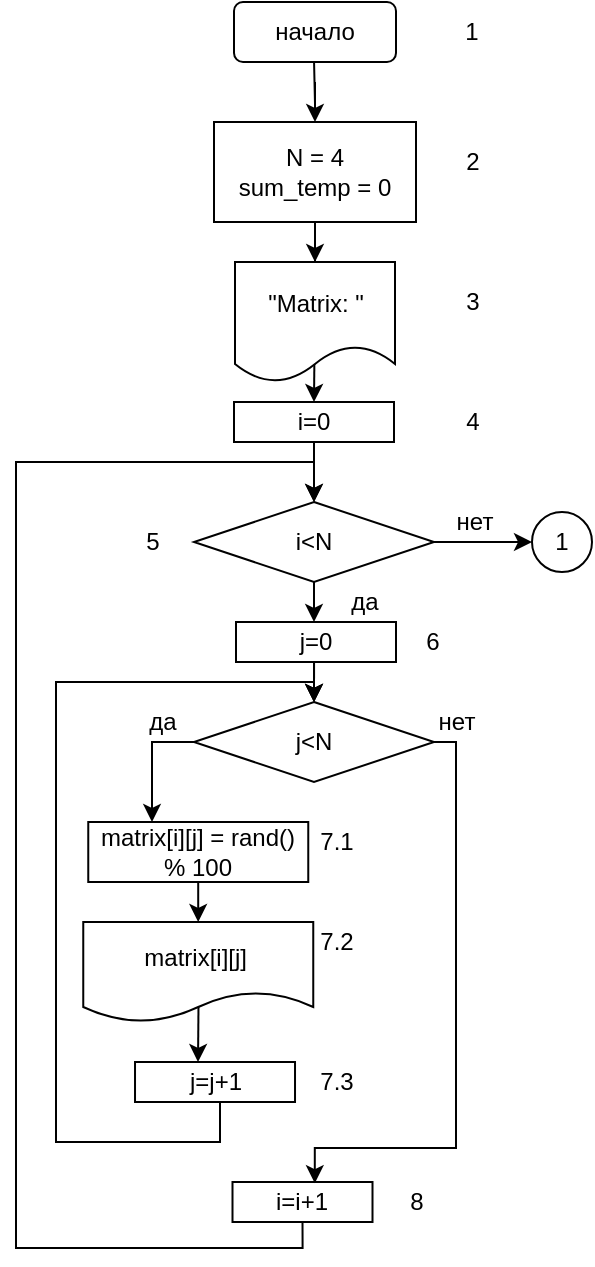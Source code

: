 <mxfile version="15.9.6" type="github"><diagram id="aShKJb1EcJVqntHxSxEi" name="Page-1"><mxGraphModel dx="835" dy="832" grid="1" gridSize="10" guides="1" tooltips="1" connect="1" arrows="1" fold="1" page="1" pageScale="1" pageWidth="827" pageHeight="1169" math="0" shadow="0"><root><mxCell id="0"/><mxCell id="1" parent="0"/><mxCell id="8L_f6q-vc3C_Bcib5PFj-7" value="" style="edgeStyle=orthogonalEdgeStyle;rounded=0;orthogonalLoop=1;jettySize=auto;html=1;" parent="1" source="8L_f6q-vc3C_Bcib5PFj-8" target="8L_f6q-vc3C_Bcib5PFj-11" edge="1"><mxGeometry relative="1" as="geometry"/></mxCell><mxCell id="8L_f6q-vc3C_Bcib5PFj-8" value="i=0" style="whiteSpace=wrap;html=1;rounded=0;" parent="1" vertex="1"><mxGeometry x="999" y="230" width="80" height="20" as="geometry"/></mxCell><mxCell id="qnYledQh9NX3tpmkD9LS-4" value="" style="edgeStyle=orthogonalEdgeStyle;rounded=0;orthogonalLoop=1;jettySize=auto;html=1;" parent="1" edge="1"><mxGeometry relative="1" as="geometry"><mxPoint x="1039" y="380" as="targetPoint"/><mxPoint x="1039" y="360" as="sourcePoint"/></mxGeometry></mxCell><mxCell id="dGg0gzjNT_DizceMxnT--18" value="" style="edgeStyle=orthogonalEdgeStyle;rounded=0;orthogonalLoop=1;jettySize=auto;html=1;" parent="1" source="8L_f6q-vc3C_Bcib5PFj-11" edge="1"><mxGeometry relative="1" as="geometry"><mxPoint x="1039" y="340" as="targetPoint"/></mxGeometry></mxCell><mxCell id="8L_f6q-vc3C_Bcib5PFj-11" value="i&amp;lt;N" style="rhombus;whiteSpace=wrap;html=1;rounded=0;" parent="1" vertex="1"><mxGeometry x="979" y="280" width="120" height="40" as="geometry"/></mxCell><mxCell id="8L_f6q-vc3C_Bcib5PFj-13" value="" style="edgeStyle=orthogonalEdgeStyle;rounded=0;orthogonalLoop=1;jettySize=auto;html=1;entryX=0.5;entryY=0;entryDx=0;entryDy=0;startArrow=none;exitX=0.5;exitY=1;exitDx=0;exitDy=0;" parent="1" source="8L_f6q-vc3C_Bcib5PFj-18" target="8L_f6q-vc3C_Bcib5PFj-11" edge="1"><mxGeometry relative="1" as="geometry"><mxPoint x="1059" y="260" as="targetPoint"/><Array as="points"><mxPoint x="1033" y="653"/><mxPoint x="890" y="653"/><mxPoint x="890" y="260"/><mxPoint x="1039" y="260"/></Array><mxPoint x="1034" y="490" as="sourcePoint"/></mxGeometry></mxCell><mxCell id="8L_f6q-vc3C_Bcib5PFj-16" value="нет" style="text;html=1;align=center;verticalAlign=middle;resizable=0;points=[];autosize=1;strokeColor=none;fillColor=none;" parent="1" vertex="1"><mxGeometry x="1089.5" y="380" width="40" height="20" as="geometry"/></mxCell><mxCell id="8L_f6q-vc3C_Bcib5PFj-18" value="i=i+1" style="rounded=0;whiteSpace=wrap;html=1;" parent="1" vertex="1"><mxGeometry x="998.25" y="620" width="70" height="20" as="geometry"/></mxCell><mxCell id="8L_f6q-vc3C_Bcib5PFj-27" value="" style="edgeStyle=orthogonalEdgeStyle;rounded=0;orthogonalLoop=1;jettySize=auto;html=1;" parent="1" target="8L_f6q-vc3C_Bcib5PFj-28" edge="1"><mxGeometry relative="1" as="geometry"><mxPoint x="1039.029" y="60" as="sourcePoint"/></mxGeometry></mxCell><mxCell id="ysKvt91dj6pceFcTKJD--3" value="" style="edgeStyle=orthogonalEdgeStyle;rounded=0;orthogonalLoop=1;jettySize=auto;html=1;exitX=0.496;exitY=0.839;exitDx=0;exitDy=0;exitPerimeter=0;" parent="1" source="8L_f6q-vc3C_Bcib5PFj-26" edge="1"><mxGeometry relative="1" as="geometry"><mxPoint x="1039" y="230" as="targetPoint"/></mxGeometry></mxCell><mxCell id="8L_f6q-vc3C_Bcib5PFj-26" value="&quot;Matrix: &quot;" style="shape=document;whiteSpace=wrap;html=1;boundedLbl=1;" parent="1" vertex="1"><mxGeometry x="999.5" y="160" width="80" height="60" as="geometry"/></mxCell><mxCell id="ysKvt91dj6pceFcTKJD--2" value="" style="edgeStyle=orthogonalEdgeStyle;rounded=0;orthogonalLoop=1;jettySize=auto;html=1;" parent="1" source="8L_f6q-vc3C_Bcib5PFj-28" target="8L_f6q-vc3C_Bcib5PFj-26" edge="1"><mxGeometry relative="1" as="geometry"/></mxCell><mxCell id="8L_f6q-vc3C_Bcib5PFj-28" value="N = 4&lt;br&gt;sum_temp = 0" style="whiteSpace=wrap;html=1;" parent="1" vertex="1"><mxGeometry x="989" y="90" width="101" height="50" as="geometry"/></mxCell><mxCell id="8L_f6q-vc3C_Bcib5PFj-31" value="начало" style="rounded=1;whiteSpace=wrap;html=1;" parent="1" vertex="1"><mxGeometry x="999" y="30" width="81" height="30" as="geometry"/></mxCell><mxCell id="ysKvt91dj6pceFcTKJD--5" value="" style="edgeStyle=orthogonalEdgeStyle;rounded=0;orthogonalLoop=1;jettySize=auto;html=1;exitX=0.501;exitY=0.847;exitDx=0;exitDy=0;exitPerimeter=0;" parent="1" source="8L_f6q-vc3C_Bcib5PFj-32" edge="1"><mxGeometry relative="1" as="geometry"><mxPoint x="981" y="560" as="targetPoint"/></mxGeometry></mxCell><mxCell id="8L_f6q-vc3C_Bcib5PFj-32" value="matrix[i][j]&amp;nbsp;" style="shape=document;whiteSpace=wrap;html=1;boundedLbl=1;" parent="1" vertex="1"><mxGeometry x="923.63" y="490" width="115" height="50" as="geometry"/></mxCell><mxCell id="qnYledQh9NX3tpmkD9LS-13" value="" style="edgeStyle=orthogonalEdgeStyle;rounded=0;orthogonalLoop=1;jettySize=auto;html=1;" parent="1" edge="1"><mxGeometry relative="1" as="geometry"><mxPoint x="1039" y="380" as="targetPoint"/><mxPoint x="992" y="580" as="sourcePoint"/><Array as="points"><mxPoint x="992" y="600"/><mxPoint x="910" y="600"/><mxPoint x="910" y="370"/><mxPoint x="1039" y="370"/></Array></mxGeometry></mxCell><mxCell id="ysKvt91dj6pceFcTKJD--4" value="" style="edgeStyle=orthogonalEdgeStyle;rounded=0;orthogonalLoop=1;jettySize=auto;html=1;" parent="1" source="8L_f6q-vc3C_Bcib5PFj-34" edge="1"><mxGeometry relative="1" as="geometry"><mxPoint x="981" y="490" as="targetPoint"/></mxGeometry></mxCell><mxCell id="8L_f6q-vc3C_Bcib5PFj-34" value="matrix[i][j] = rand() % 100" style="whiteSpace=wrap;html=1;" parent="1" vertex="1"><mxGeometry x="926.13" y="440" width="110" height="30" as="geometry"/></mxCell><mxCell id="8L_f6q-vc3C_Bcib5PFj-38" value="да" style="text;html=1;align=center;verticalAlign=middle;resizable=0;points=[];autosize=1;strokeColor=none;fillColor=none;" parent="1" vertex="1"><mxGeometry x="1049" y="320" width="30" height="20" as="geometry"/></mxCell><mxCell id="qnYledQh9NX3tpmkD9LS-12" value="" style="edgeStyle=orthogonalEdgeStyle;rounded=0;orthogonalLoop=1;jettySize=auto;html=1;entryX=0.5;entryY=0;entryDx=0;entryDy=0;entryPerimeter=0;" parent="1" target="qnYledQh9NX3tpmkD9LS-6" edge="1"><mxGeometry relative="1" as="geometry"><mxPoint x="1039.029" y="360" as="sourcePoint"/></mxGeometry></mxCell><mxCell id="qnYledQh9NX3tpmkD9LS-7" value="" style="edgeStyle=orthogonalEdgeStyle;rounded=0;orthogonalLoop=1;jettySize=auto;html=1;" parent="1" source="qnYledQh9NX3tpmkD9LS-6" edge="1"><mxGeometry relative="1" as="geometry"><mxPoint x="958" y="440" as="targetPoint"/><Array as="points"><mxPoint x="958" y="400"/><mxPoint x="958" y="440"/></Array></mxGeometry></mxCell><mxCell id="qnYledQh9NX3tpmkD9LS-11" value="" style="edgeStyle=orthogonalEdgeStyle;rounded=0;orthogonalLoop=1;jettySize=auto;html=1;exitX=1;exitY=0.5;exitDx=0;exitDy=0;entryX=0.588;entryY=0.03;entryDx=0;entryDy=0;entryPerimeter=0;" parent="1" source="qnYledQh9NX3tpmkD9LS-6" target="8L_f6q-vc3C_Bcib5PFj-18" edge="1"><mxGeometry relative="1" as="geometry"><mxPoint x="1039" y="616" as="targetPoint"/><Array as="points"><mxPoint x="1110" y="400"/><mxPoint x="1110" y="603"/><mxPoint x="1039" y="603"/></Array></mxGeometry></mxCell><mxCell id="qnYledQh9NX3tpmkD9LS-6" value="j&amp;lt;N" style="rhombus;whiteSpace=wrap;html=1;rounded=0;" parent="1" vertex="1"><mxGeometry x="979" y="380" width="120" height="40" as="geometry"/></mxCell><mxCell id="qnYledQh9NX3tpmkD9LS-9" value="да" style="text;html=1;align=center;verticalAlign=middle;resizable=0;points=[];autosize=1;strokeColor=none;fillColor=none;" parent="1" vertex="1"><mxGeometry x="948.38" y="380" width="30" height="20" as="geometry"/></mxCell><mxCell id="qnYledQh9NX3tpmkD9LS-15" value="" style="edgeStyle=orthogonalEdgeStyle;rounded=0;orthogonalLoop=1;jettySize=auto;html=1;exitX=1;exitY=0.5;exitDx=0;exitDy=0;" parent="1" source="8L_f6q-vc3C_Bcib5PFj-11" edge="1"><mxGeometry relative="1" as="geometry"><mxPoint x="1148" y="300" as="targetPoint"/></mxGeometry></mxCell><mxCell id="qnYledQh9NX3tpmkD9LS-10" value="нет" style="text;html=1;align=center;verticalAlign=middle;resizable=0;points=[];autosize=1;strokeColor=none;fillColor=none;" parent="1" vertex="1"><mxGeometry x="1099" y="280" width="40" height="20" as="geometry"/></mxCell><mxCell id="qnYledQh9NX3tpmkD9LS-17" value="1" style="ellipse;whiteSpace=wrap;html=1;aspect=fixed;" parent="1" vertex="1"><mxGeometry x="1148" y="285" width="30" height="30" as="geometry"/></mxCell><mxCell id="qnYledQh9NX3tpmkD9LS-32" value="j=j+1" style="whiteSpace=wrap;html=1;" parent="1" vertex="1"><mxGeometry x="949.51" y="560" width="80" height="20" as="geometry"/></mxCell><mxCell id="IL574nIS1ITczs5gziKt-34" value="" style="edgeStyle=orthogonalEdgeStyle;rounded=0;orthogonalLoop=1;jettySize=auto;html=1;entryX=0.5;entryY=0;entryDx=0;entryDy=0;" parent="1" edge="1"><mxGeometry relative="1" as="geometry"><mxPoint x="1003.51" y="863" as="targetPoint"/><Array as="points"><mxPoint x="1003.51" y="1100"/><mxPoint x="871.51" y="1100"/><mxPoint x="871.51" y="840"/><mxPoint x="1003.51" y="840"/></Array></mxGeometry></mxCell><mxCell id="dGg0gzjNT_DizceMxnT--4" value="1" style="text;html=1;strokeColor=none;fillColor=none;align=center;verticalAlign=middle;whiteSpace=wrap;rounded=0;" parent="1" vertex="1"><mxGeometry x="1088" y="30" width="60" height="30" as="geometry"/></mxCell><mxCell id="dGg0gzjNT_DizceMxnT--5" value="2" style="text;html=1;align=center;verticalAlign=middle;resizable=0;points=[];autosize=1;strokeColor=none;fillColor=none;" parent="1" vertex="1"><mxGeometry x="1108" y="100" width="20" height="20" as="geometry"/></mxCell><mxCell id="dGg0gzjNT_DizceMxnT--6" value="3" style="text;html=1;align=center;verticalAlign=middle;resizable=0;points=[];autosize=1;strokeColor=none;fillColor=none;" parent="1" vertex="1"><mxGeometry x="1108" y="170" width="20" height="20" as="geometry"/></mxCell><mxCell id="dGg0gzjNT_DizceMxnT--7" value="4" style="text;html=1;align=center;verticalAlign=middle;resizable=0;points=[];autosize=1;strokeColor=none;fillColor=none;" parent="1" vertex="1"><mxGeometry x="1108" y="230" width="20" height="20" as="geometry"/></mxCell><mxCell id="dGg0gzjNT_DizceMxnT--8" value="5" style="text;html=1;align=center;verticalAlign=middle;resizable=0;points=[];autosize=1;strokeColor=none;fillColor=none;" parent="1" vertex="1"><mxGeometry x="948.38" y="290" width="20" height="20" as="geometry"/></mxCell><mxCell id="dGg0gzjNT_DizceMxnT--9" value="6" style="text;html=1;align=center;verticalAlign=middle;resizable=0;points=[];autosize=1;strokeColor=none;fillColor=none;" parent="1" vertex="1"><mxGeometry x="1088" y="340" width="20" height="20" as="geometry"/></mxCell><mxCell id="dGg0gzjNT_DizceMxnT--10" value="7.1" style="text;html=1;align=center;verticalAlign=middle;resizable=0;points=[];autosize=1;strokeColor=none;fillColor=none;" parent="1" vertex="1"><mxGeometry x="1035" y="440" width="30" height="20" as="geometry"/></mxCell><mxCell id="dGg0gzjNT_DizceMxnT--11" value="7.2" style="text;html=1;align=center;verticalAlign=middle;resizable=0;points=[];autosize=1;strokeColor=none;fillColor=none;" parent="1" vertex="1"><mxGeometry x="1035" y="490" width="30" height="20" as="geometry"/></mxCell><mxCell id="dGg0gzjNT_DizceMxnT--12" value="7.3" style="text;html=1;align=center;verticalAlign=middle;resizable=0;points=[];autosize=1;strokeColor=none;fillColor=none;" parent="1" vertex="1"><mxGeometry x="1035" y="560" width="30" height="20" as="geometry"/></mxCell><mxCell id="dGg0gzjNT_DizceMxnT--15" value="8" style="text;html=1;align=center;verticalAlign=middle;resizable=0;points=[];autosize=1;strokeColor=none;fillColor=none;" parent="1" vertex="1"><mxGeometry x="1080" y="620" width="20" height="20" as="geometry"/></mxCell><mxCell id="dGg0gzjNT_DizceMxnT--17" value="j=0" style="whiteSpace=wrap;html=1;rounded=0;" parent="1" vertex="1"><mxGeometry x="1000" y="340" width="80" height="20" as="geometry"/></mxCell></root></mxGraphModel></diagram></mxfile>